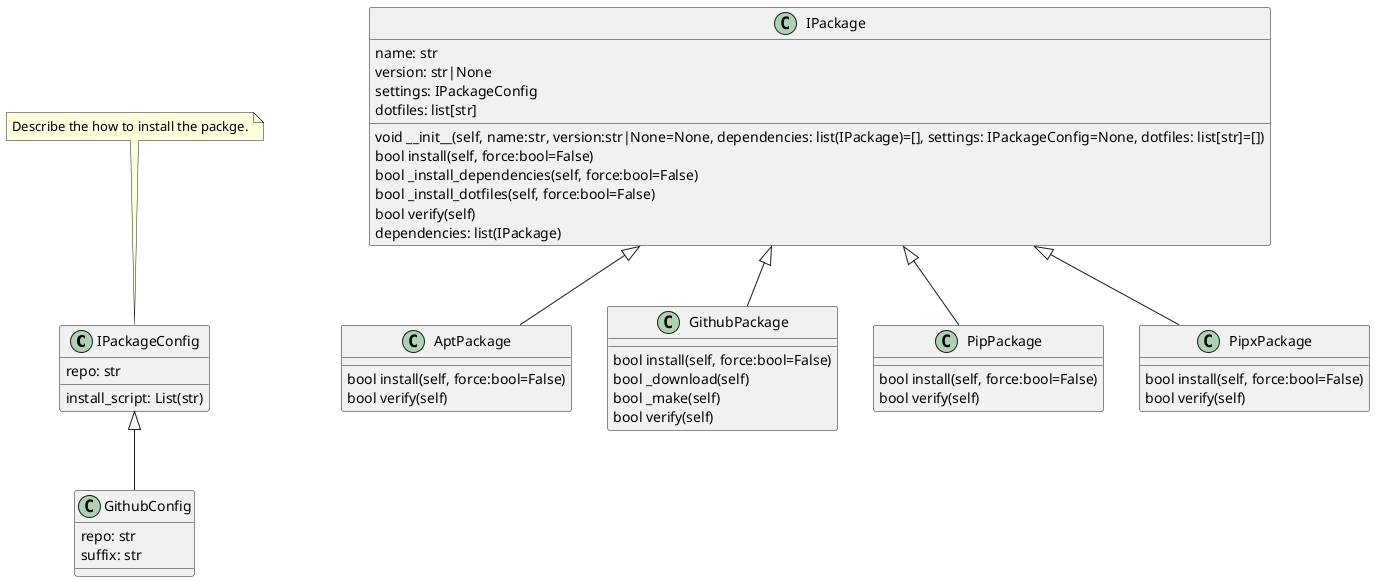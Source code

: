 @startuml

IPackageConfig <|-- GithubConfig
IPackage <|-- AptPackage
IPackage <|-- GithubPackage
IPackage <|-- PipPackage
IPackage <|-- PipxPackage

class IPackage {
    void __init__(self, name:str, version:str|None=None, dependencies: list(IPackage)=[], settings: IPackageConfig=None, dotfiles: list[str]=[])
    bool install(self, force:bool=False)
    bool _install_dependencies(self, force:bool=False)
    bool _install_dotfiles(self, force:bool=False)
    bool verify(self)
    name: str
    version: str|None
    dependencies: list(IPackage)
    settings: IPackageConfig
    dotfiles: list[str]
}

class AptPackage {
    bool install(self, force:bool=False)
    bool verify(self)
}

class GithubPackage {
    bool install(self, force:bool=False)
    bool _download(self)
    bool _make(self)
    bool verify(self)
}

class PipPackage {
    bool install(self, force:bool=False)
    bool verify(self)
}

class PipxPackage {
    bool install(self, force:bool=False)
    bool verify(self)
}

note top of IPackageConfig : Describe the how to install the packge.
class IPackageConfig {
    repo: str
    install_script: List(str)
}
class GithubConfig {
    repo: str
    suffix: str
}


@enduml

